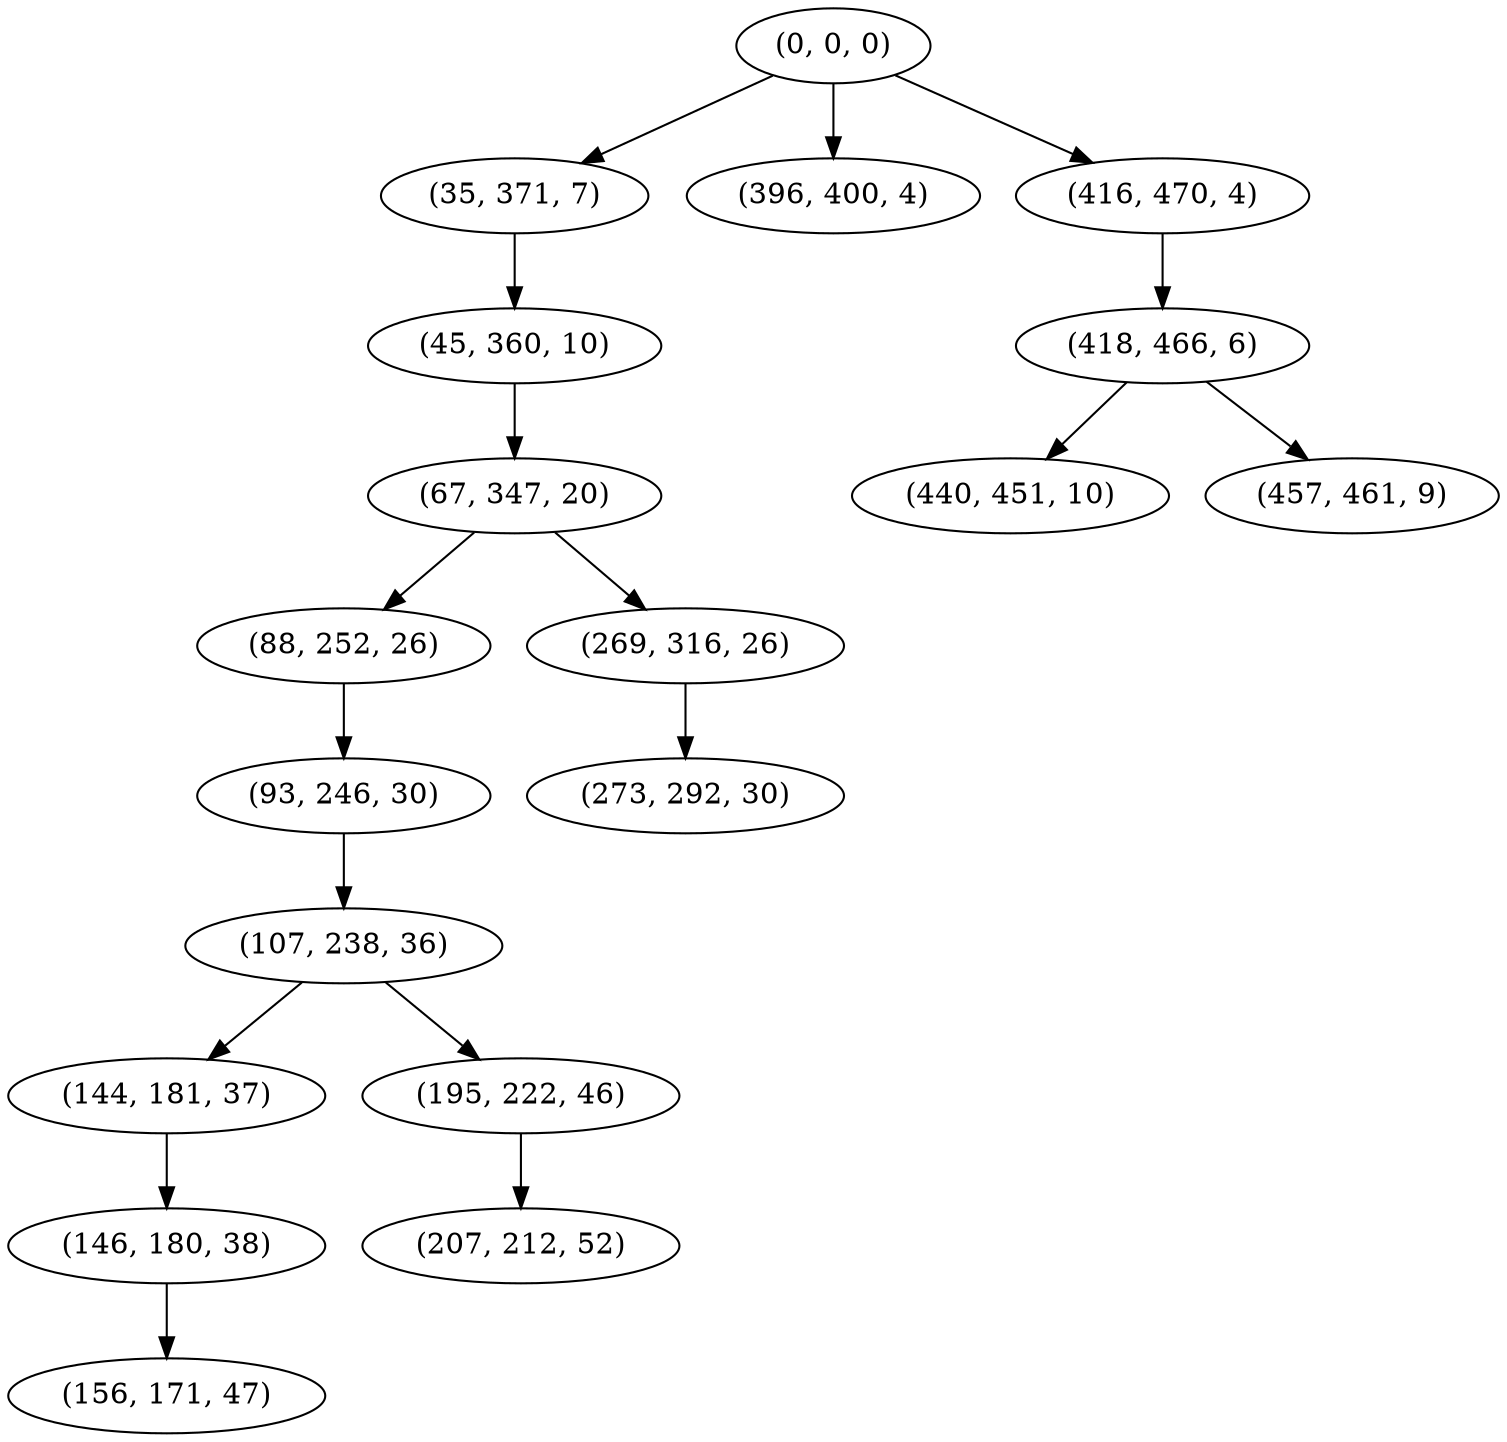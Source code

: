 digraph tree {
    "(0, 0, 0)";
    "(35, 371, 7)";
    "(45, 360, 10)";
    "(67, 347, 20)";
    "(88, 252, 26)";
    "(93, 246, 30)";
    "(107, 238, 36)";
    "(144, 181, 37)";
    "(146, 180, 38)";
    "(156, 171, 47)";
    "(195, 222, 46)";
    "(207, 212, 52)";
    "(269, 316, 26)";
    "(273, 292, 30)";
    "(396, 400, 4)";
    "(416, 470, 4)";
    "(418, 466, 6)";
    "(440, 451, 10)";
    "(457, 461, 9)";
    "(0, 0, 0)" -> "(35, 371, 7)";
    "(0, 0, 0)" -> "(396, 400, 4)";
    "(0, 0, 0)" -> "(416, 470, 4)";
    "(35, 371, 7)" -> "(45, 360, 10)";
    "(45, 360, 10)" -> "(67, 347, 20)";
    "(67, 347, 20)" -> "(88, 252, 26)";
    "(67, 347, 20)" -> "(269, 316, 26)";
    "(88, 252, 26)" -> "(93, 246, 30)";
    "(93, 246, 30)" -> "(107, 238, 36)";
    "(107, 238, 36)" -> "(144, 181, 37)";
    "(107, 238, 36)" -> "(195, 222, 46)";
    "(144, 181, 37)" -> "(146, 180, 38)";
    "(146, 180, 38)" -> "(156, 171, 47)";
    "(195, 222, 46)" -> "(207, 212, 52)";
    "(269, 316, 26)" -> "(273, 292, 30)";
    "(416, 470, 4)" -> "(418, 466, 6)";
    "(418, 466, 6)" -> "(440, 451, 10)";
    "(418, 466, 6)" -> "(457, 461, 9)";
}
